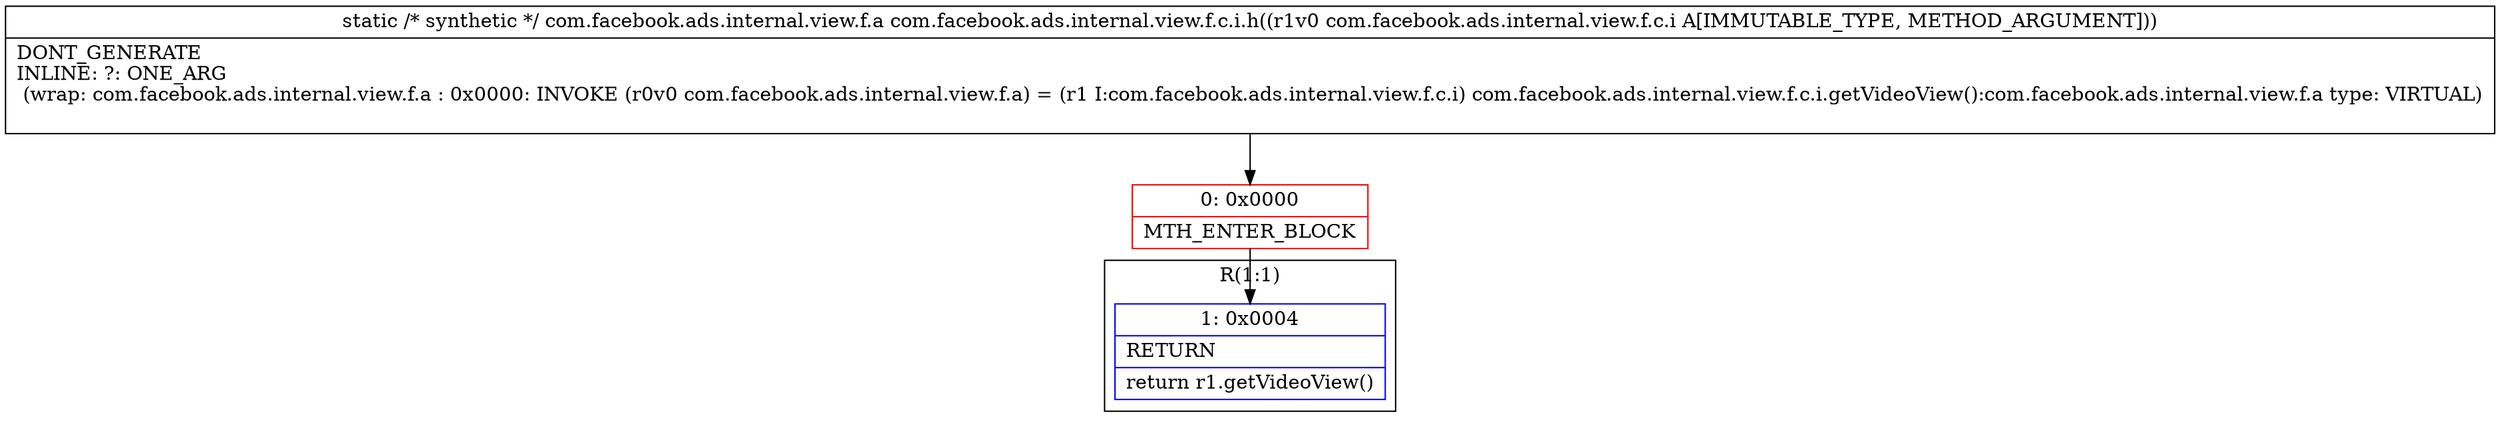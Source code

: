 digraph "CFG forcom.facebook.ads.internal.view.f.c.i.h(Lcom\/facebook\/ads\/internal\/view\/f\/c\/i;)Lcom\/facebook\/ads\/internal\/view\/f\/a;" {
subgraph cluster_Region_386435354 {
label = "R(1:1)";
node [shape=record,color=blue];
Node_1 [shape=record,label="{1\:\ 0x0004|RETURN\l|return r1.getVideoView()\l}"];
}
Node_0 [shape=record,color=red,label="{0\:\ 0x0000|MTH_ENTER_BLOCK\l}"];
MethodNode[shape=record,label="{static \/* synthetic *\/ com.facebook.ads.internal.view.f.a com.facebook.ads.internal.view.f.c.i.h((r1v0 com.facebook.ads.internal.view.f.c.i A[IMMUTABLE_TYPE, METHOD_ARGUMENT]))  | DONT_GENERATE\lINLINE: ?: ONE_ARG  \l  (wrap: com.facebook.ads.internal.view.f.a : 0x0000: INVOKE  (r0v0 com.facebook.ads.internal.view.f.a) = (r1 I:com.facebook.ads.internal.view.f.c.i) com.facebook.ads.internal.view.f.c.i.getVideoView():com.facebook.ads.internal.view.f.a type: VIRTUAL)\l\l}"];
MethodNode -> Node_0;
Node_0 -> Node_1;
}

